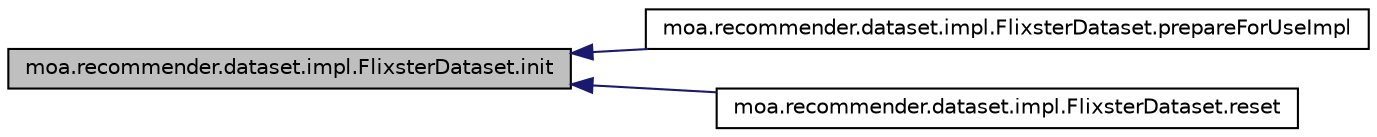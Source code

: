 digraph G
{
  edge [fontname="Helvetica",fontsize="10",labelfontname="Helvetica",labelfontsize="10"];
  node [fontname="Helvetica",fontsize="10",shape=record];
  rankdir=LR;
  Node1 [label="moa.recommender.dataset.impl.FlixsterDataset.init",height=0.2,width=0.4,color="black", fillcolor="grey75", style="filled" fontcolor="black"];
  Node1 -> Node2 [dir=back,color="midnightblue",fontsize="10",style="solid",fontname="Helvetica"];
  Node2 [label="moa.recommender.dataset.impl.FlixsterDataset.prepareForUseImpl",height=0.2,width=0.4,color="black", fillcolor="white", style="filled",URL="$classmoa_1_1recommender_1_1dataset_1_1impl_1_1FlixsterDataset.html#ae6f2a12450efc39bd2dfb4a705864641",tooltip="This method describes the implementation of how to prepare this object for use."];
  Node1 -> Node3 [dir=back,color="midnightblue",fontsize="10",style="solid",fontname="Helvetica"];
  Node3 [label="moa.recommender.dataset.impl.FlixsterDataset.reset",height=0.2,width=0.4,color="black", fillcolor="white", style="filled",URL="$classmoa_1_1recommender_1_1dataset_1_1impl_1_1FlixsterDataset.html#a1ce8fe7910374e94b4e45cbff7000ce6"];
}
